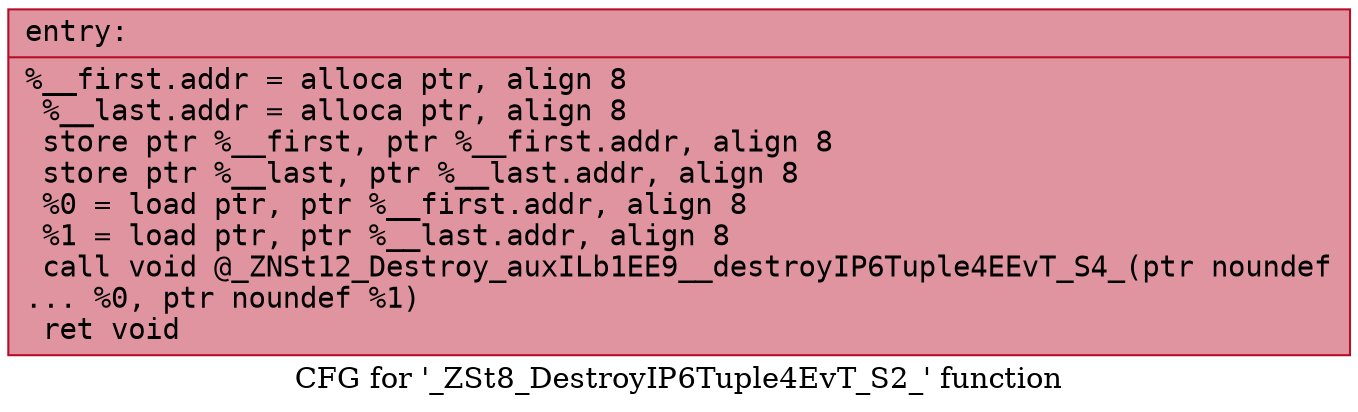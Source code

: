 digraph "CFG for '_ZSt8_DestroyIP6Tuple4EvT_S2_' function" {
	label="CFG for '_ZSt8_DestroyIP6Tuple4EvT_S2_' function";

	Node0x55c6063c2280 [shape=record,color="#b70d28ff", style=filled, fillcolor="#b70d2870" fontname="Courier",label="{entry:\l|  %__first.addr = alloca ptr, align 8\l  %__last.addr = alloca ptr, align 8\l  store ptr %__first, ptr %__first.addr, align 8\l  store ptr %__last, ptr %__last.addr, align 8\l  %0 = load ptr, ptr %__first.addr, align 8\l  %1 = load ptr, ptr %__last.addr, align 8\l  call void @_ZNSt12_Destroy_auxILb1EE9__destroyIP6Tuple4EEvT_S4_(ptr noundef\l... %0, ptr noundef %1)\l  ret void\l}"];
}
